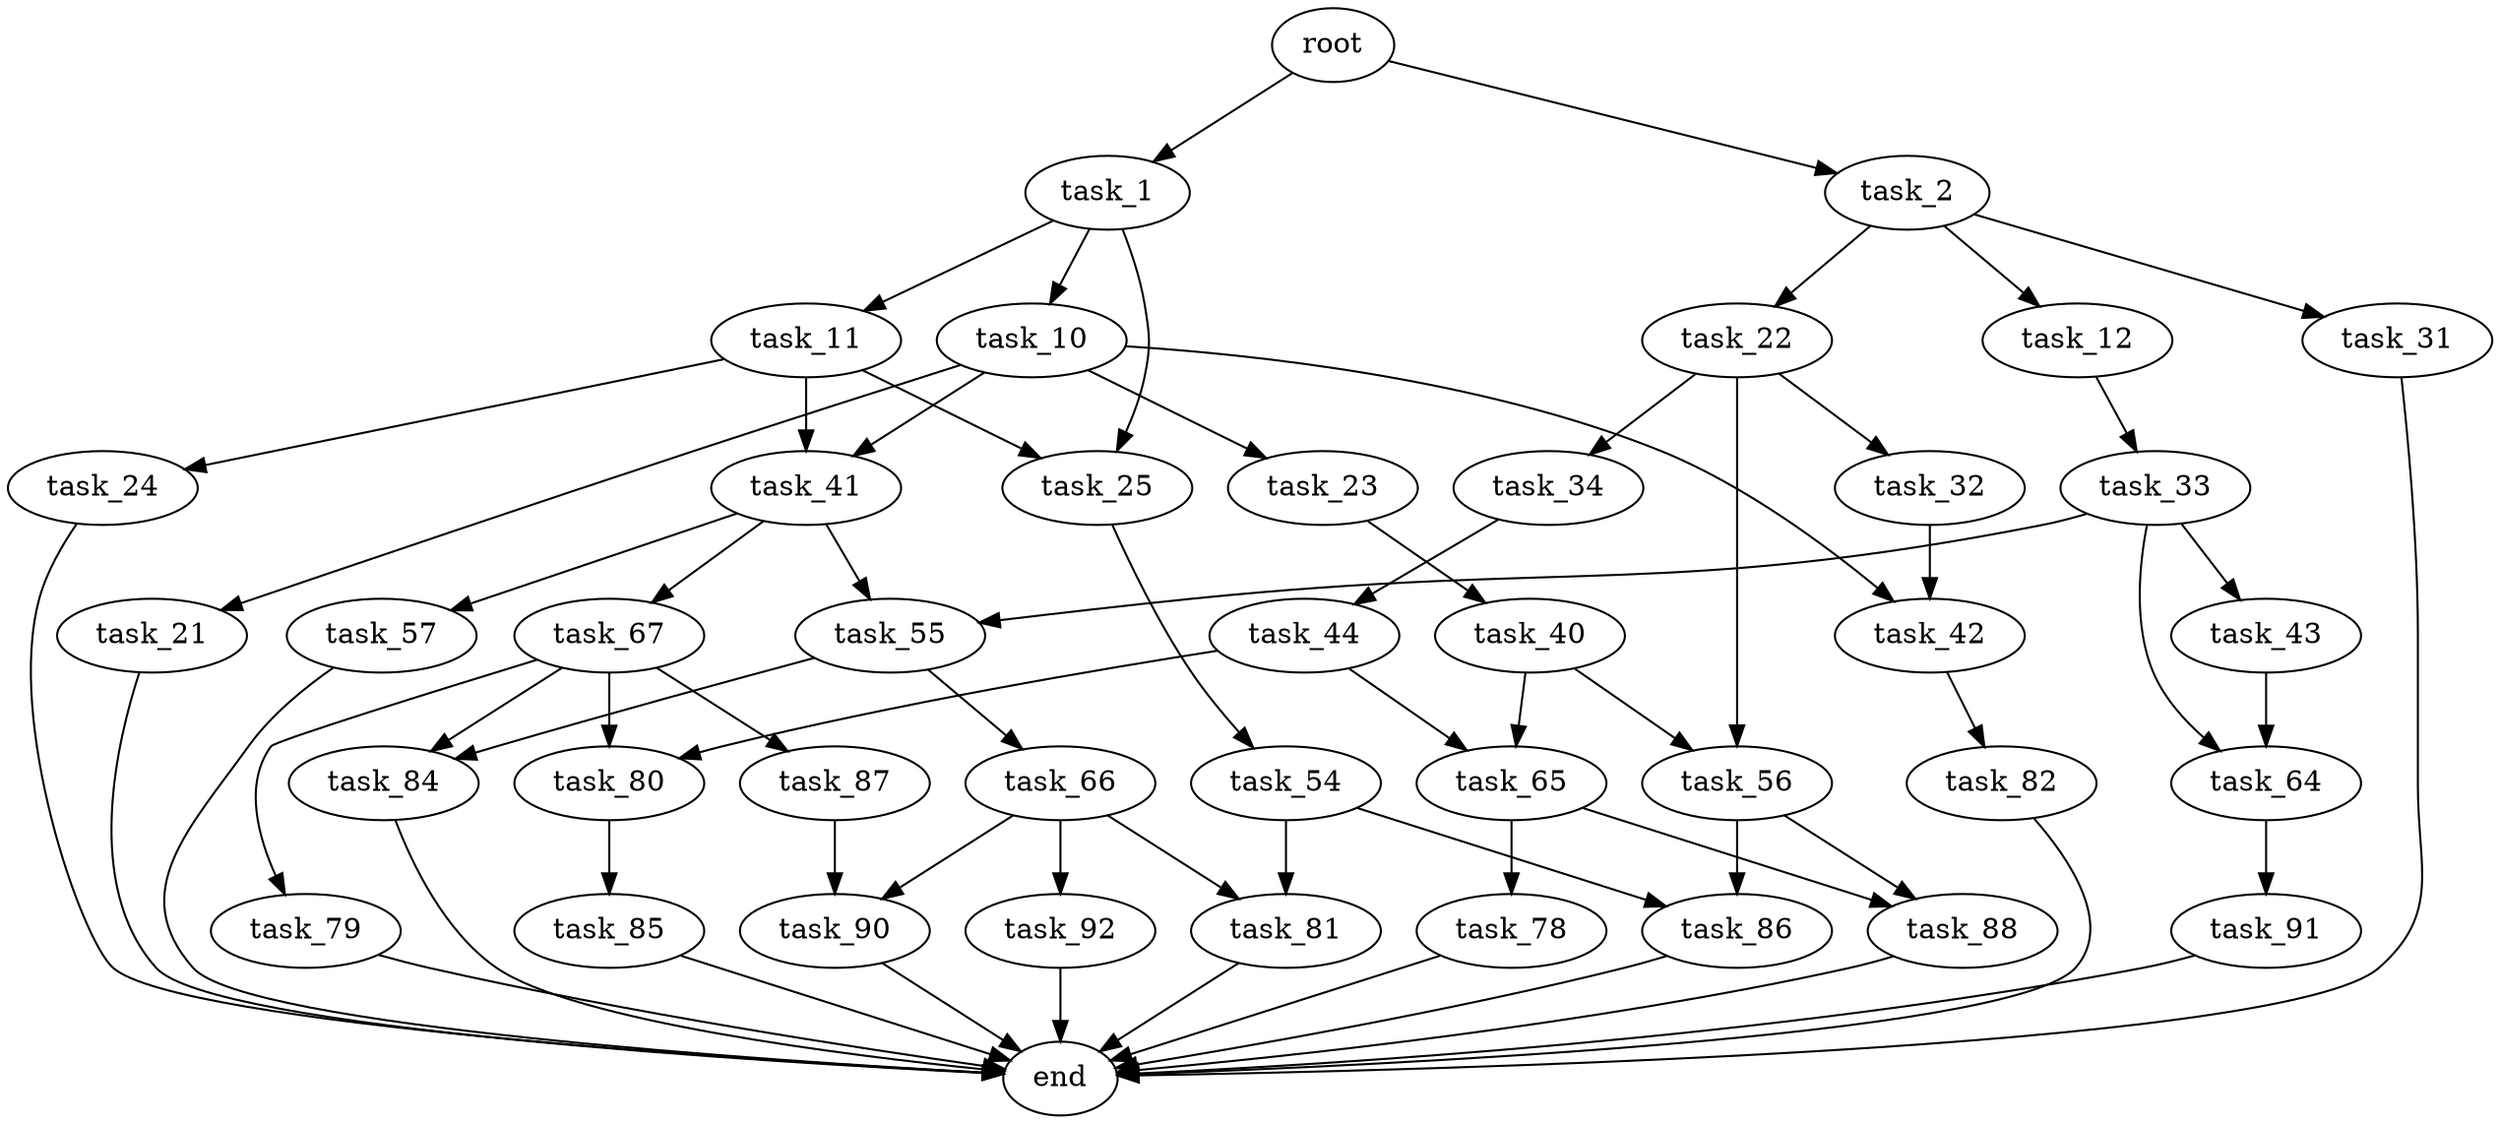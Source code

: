 digraph G {
  root [size="0.000000"];
  task_1 [size="8469278766.000000"];
  task_2 [size="554196540452.000000"];
  task_10 [size="1073741824000.000000"];
  task_11 [size="234633590957.000000"];
  task_12 [size="456566482212.000000"];
  task_21 [size="374488544.000000"];
  task_22 [size="231928233984.000000"];
  task_23 [size="231928233984.000000"];
  task_24 [size="235924701224.000000"];
  task_25 [size="919564912.000000"];
  task_31 [size="782757789696.000000"];
  task_32 [size="25091781590.000000"];
  task_33 [size="70289178481.000000"];
  task_34 [size="28991029248.000000"];
  task_40 [size="326007050364.000000"];
  task_41 [size="12306892440.000000"];
  task_42 [size="11519593890.000000"];
  task_43 [size="18894015126.000000"];
  task_44 [size="136010043149.000000"];
  task_54 [size="824616248051.000000"];
  task_55 [size="29955723333.000000"];
  task_56 [size="16672076329.000000"];
  task_57 [size="22999833033.000000"];
  task_64 [size="419336696001.000000"];
  task_65 [size="549755813888.000000"];
  task_66 [size="64537621992.000000"];
  task_67 [size="1471386993.000000"];
  task_78 [size="368293445632.000000"];
  task_79 [size="68719476736.000000"];
  task_80 [size="5836503910.000000"];
  task_81 [size="48615930882.000000"];
  task_82 [size="8589934592.000000"];
  task_84 [size="782757789696.000000"];
  task_85 [size="12871406058.000000"];
  task_86 [size="35457243723.000000"];
  task_87 [size="134217728000.000000"];
  task_88 [size="23427411703.000000"];
  task_90 [size="308508846263.000000"];
  task_91 [size="6967909264.000000"];
  task_92 [size="41599612802.000000"];
  end [size="0.000000"];

  root -> task_1 [size="1.000000"];
  root -> task_2 [size="1.000000"];
  task_1 -> task_10 [size="536870912.000000"];
  task_1 -> task_11 [size="536870912.000000"];
  task_1 -> task_25 [size="536870912.000000"];
  task_2 -> task_12 [size="838860800.000000"];
  task_2 -> task_22 [size="838860800.000000"];
  task_2 -> task_31 [size="838860800.000000"];
  task_10 -> task_21 [size="838860800.000000"];
  task_10 -> task_23 [size="838860800.000000"];
  task_10 -> task_41 [size="838860800.000000"];
  task_10 -> task_42 [size="838860800.000000"];
  task_11 -> task_24 [size="411041792.000000"];
  task_11 -> task_25 [size="411041792.000000"];
  task_11 -> task_41 [size="411041792.000000"];
  task_12 -> task_33 [size="411041792.000000"];
  task_21 -> end [size="1.000000"];
  task_22 -> task_32 [size="301989888.000000"];
  task_22 -> task_34 [size="301989888.000000"];
  task_22 -> task_56 [size="301989888.000000"];
  task_23 -> task_40 [size="301989888.000000"];
  task_24 -> end [size="1.000000"];
  task_25 -> task_54 [size="75497472.000000"];
  task_31 -> end [size="1.000000"];
  task_32 -> task_42 [size="411041792.000000"];
  task_33 -> task_43 [size="75497472.000000"];
  task_33 -> task_55 [size="75497472.000000"];
  task_33 -> task_64 [size="75497472.000000"];
  task_34 -> task_44 [size="75497472.000000"];
  task_40 -> task_56 [size="411041792.000000"];
  task_40 -> task_65 [size="411041792.000000"];
  task_41 -> task_55 [size="209715200.000000"];
  task_41 -> task_57 [size="209715200.000000"];
  task_41 -> task_67 [size="209715200.000000"];
  task_42 -> task_82 [size="209715200.000000"];
  task_43 -> task_64 [size="33554432.000000"];
  task_44 -> task_65 [size="134217728.000000"];
  task_44 -> task_80 [size="134217728.000000"];
  task_54 -> task_81 [size="679477248.000000"];
  task_54 -> task_86 [size="679477248.000000"];
  task_55 -> task_66 [size="536870912.000000"];
  task_55 -> task_84 [size="536870912.000000"];
  task_56 -> task_86 [size="411041792.000000"];
  task_56 -> task_88 [size="411041792.000000"];
  task_57 -> end [size="1.000000"];
  task_64 -> task_91 [size="536870912.000000"];
  task_65 -> task_78 [size="536870912.000000"];
  task_65 -> task_88 [size="536870912.000000"];
  task_66 -> task_81 [size="301989888.000000"];
  task_66 -> task_90 [size="301989888.000000"];
  task_66 -> task_92 [size="301989888.000000"];
  task_67 -> task_79 [size="33554432.000000"];
  task_67 -> task_80 [size="33554432.000000"];
  task_67 -> task_84 [size="33554432.000000"];
  task_67 -> task_87 [size="33554432.000000"];
  task_78 -> end [size="1.000000"];
  task_79 -> end [size="1.000000"];
  task_80 -> task_85 [size="679477248.000000"];
  task_81 -> end [size="1.000000"];
  task_82 -> end [size="1.000000"];
  task_84 -> end [size="1.000000"];
  task_85 -> end [size="1.000000"];
  task_86 -> end [size="1.000000"];
  task_87 -> task_90 [size="209715200.000000"];
  task_88 -> end [size="1.000000"];
  task_90 -> end [size="1.000000"];
  task_91 -> end [size="1.000000"];
  task_92 -> end [size="1.000000"];
}
